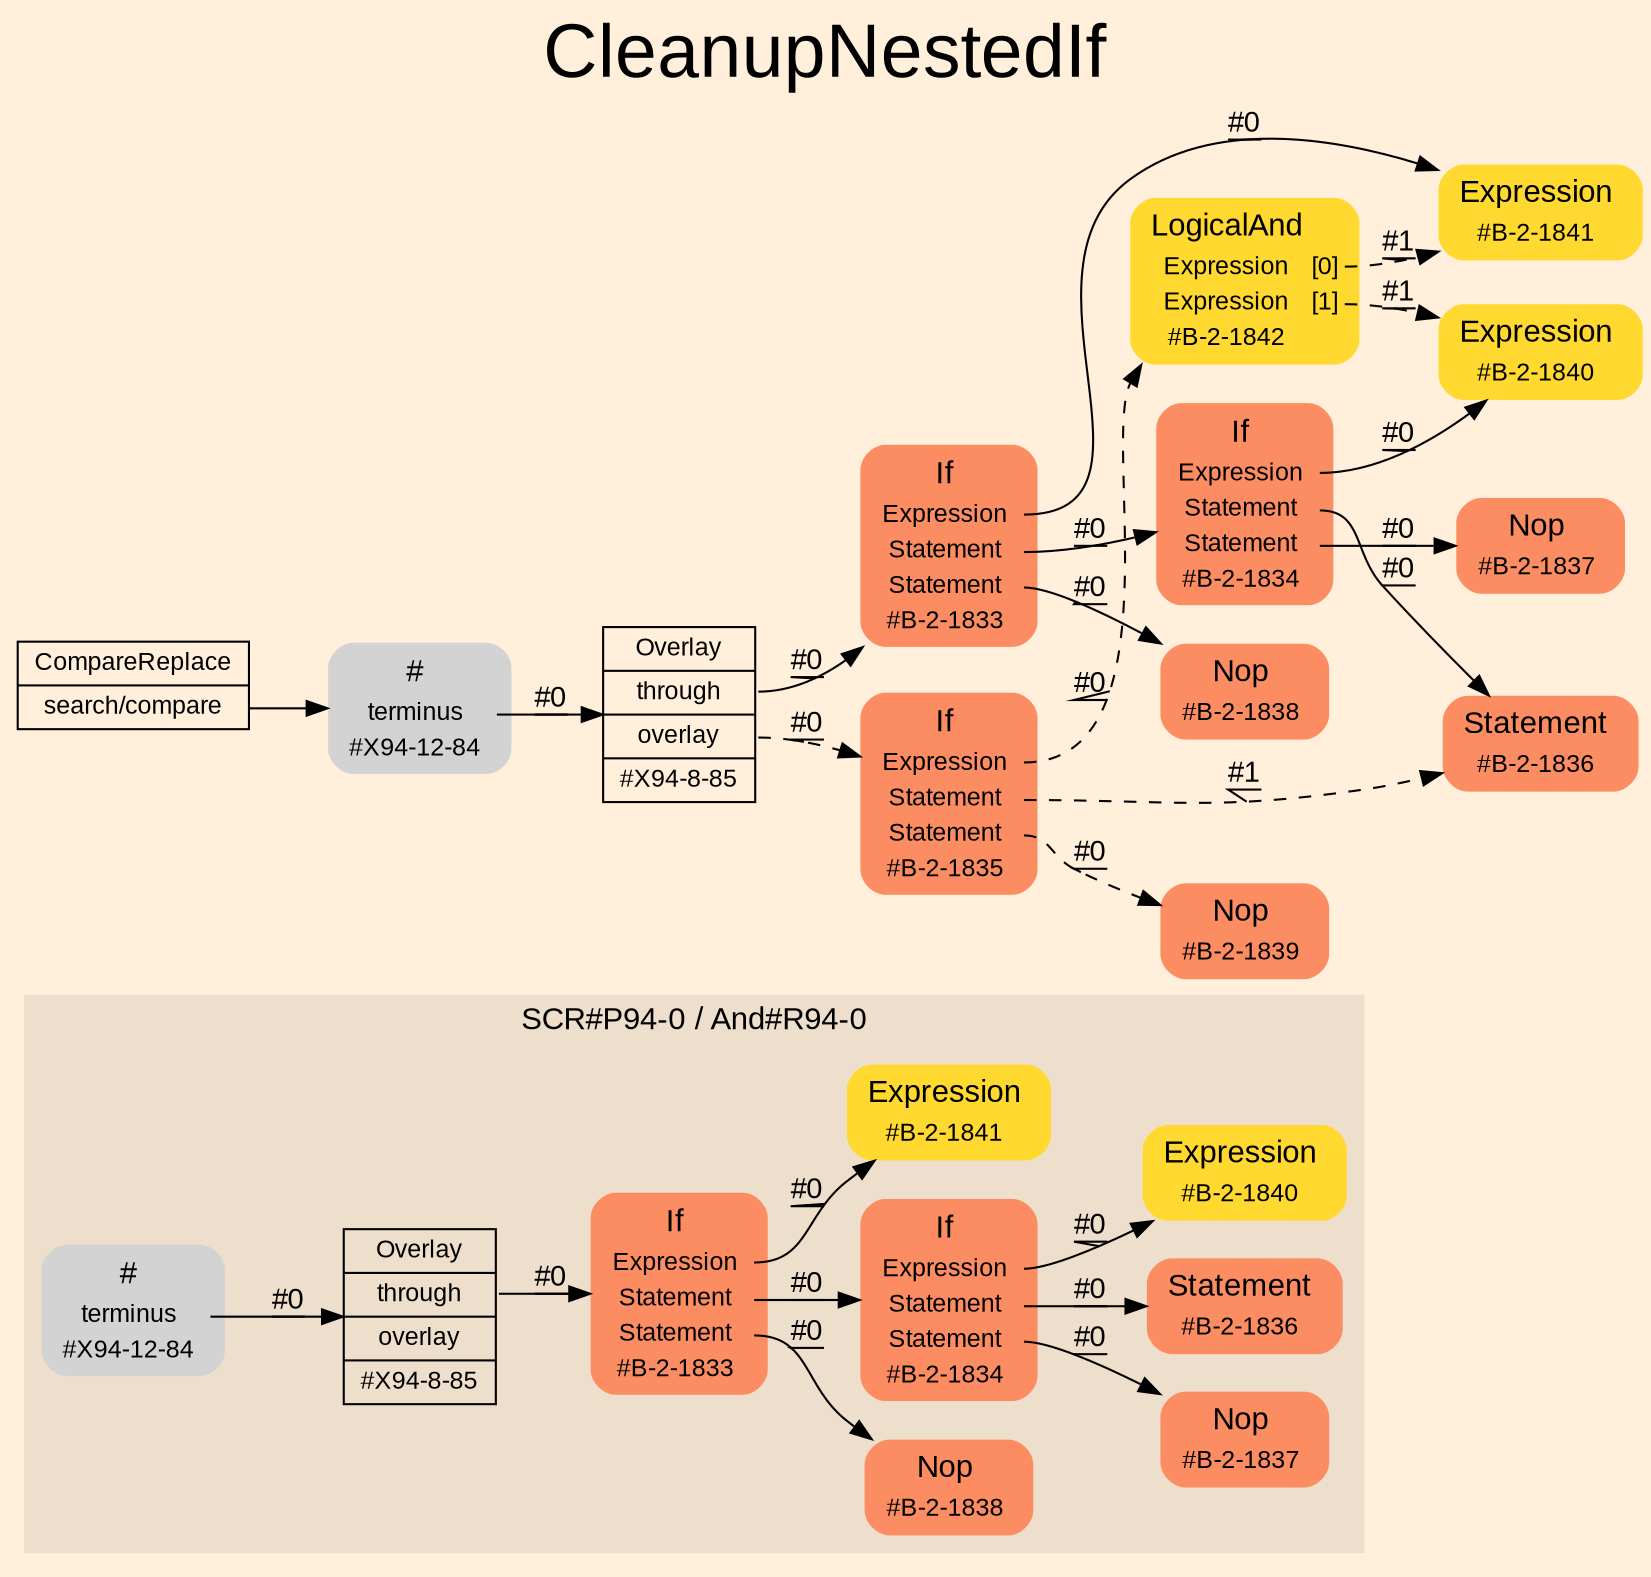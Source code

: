 digraph "CleanupNestedIf" {
label = "CleanupNestedIf"
labelloc = t
fontsize = "36"
graph [
    rankdir = "LR"
    ranksep = 0.3
    bgcolor = antiquewhite1
    color = black
    fontcolor = black
    fontname = "Arial"
];
node [
    fontname = "Arial"
];
edge [
    fontname = "Arial"
];

// -------------------- figure And#R94-0 --------------------
// -------- region And#R94-0 ----------
subgraph "clusterAnd#R94-0" {
    label = "SCR#P94-0 / And#R94-0"
    style = "filled"
    color = antiquewhite2
    fontsize = "15"
    "And#R94-0/#B-2-1836" [
        // -------- block And#R94-0/#B-2-1836 ----------
        shape = "plaintext"
        fillcolor = "/set28/2"
        label = <<TABLE BORDER="0" CELLBORDER="0" CELLSPACING="0">
         <TR><TD><FONT POINT-SIZE="15.0">Statement</FONT></TD><TD></TD></TR>
         <TR><TD>#B-2-1836</TD><TD PORT="port0"></TD></TR>
        </TABLE>>
        style = "rounded,filled"
        fontsize = "12"
    ];
    
    "And#R94-0/#B-2-1840" [
        // -------- block And#R94-0/#B-2-1840 ----------
        shape = "plaintext"
        fillcolor = "/set28/6"
        label = <<TABLE BORDER="0" CELLBORDER="0" CELLSPACING="0">
         <TR><TD><FONT POINT-SIZE="15.0">Expression</FONT></TD><TD></TD></TR>
         <TR><TD>#B-2-1840</TD><TD PORT="port0"></TD></TR>
        </TABLE>>
        style = "rounded,filled"
        fontsize = "12"
    ];
    
    "And#R94-0/#B-2-1838" [
        // -------- block And#R94-0/#B-2-1838 ----------
        shape = "plaintext"
        fillcolor = "/set28/2"
        label = <<TABLE BORDER="0" CELLBORDER="0" CELLSPACING="0">
         <TR><TD><FONT POINT-SIZE="15.0">Nop</FONT></TD><TD></TD></TR>
         <TR><TD>#B-2-1838</TD><TD PORT="port0"></TD></TR>
        </TABLE>>
        style = "rounded,filled"
        fontsize = "12"
    ];
    
    "And#R94-0/#X94-8-85" [
        // -------- block And#R94-0/#X94-8-85 ----------
        shape = "record"
        fillcolor = antiquewhite2
        label = "<fixed> Overlay | <port0> through | <port1> overlay | <port2> #X94-8-85"
        style = "filled"
        fontsize = "12"
        color = black
        fontcolor = black
    ];
    
    "And#R94-0/#B-2-1833" [
        // -------- block And#R94-0/#B-2-1833 ----------
        shape = "plaintext"
        fillcolor = "/set28/2"
        label = <<TABLE BORDER="0" CELLBORDER="0" CELLSPACING="0">
         <TR><TD><FONT POINT-SIZE="15.0">If</FONT></TD><TD></TD></TR>
         <TR><TD>Expression</TD><TD PORT="port0"></TD></TR>
         <TR><TD>Statement</TD><TD PORT="port1"></TD></TR>
         <TR><TD>Statement</TD><TD PORT="port2"></TD></TR>
         <TR><TD>#B-2-1833</TD><TD PORT="port3"></TD></TR>
        </TABLE>>
        style = "rounded,filled"
        fontsize = "12"
    ];
    
    "And#R94-0/#B-2-1834" [
        // -------- block And#R94-0/#B-2-1834 ----------
        shape = "plaintext"
        fillcolor = "/set28/2"
        label = <<TABLE BORDER="0" CELLBORDER="0" CELLSPACING="0">
         <TR><TD><FONT POINT-SIZE="15.0">If</FONT></TD><TD></TD></TR>
         <TR><TD>Expression</TD><TD PORT="port0"></TD></TR>
         <TR><TD>Statement</TD><TD PORT="port1"></TD></TR>
         <TR><TD>Statement</TD><TD PORT="port2"></TD></TR>
         <TR><TD>#B-2-1834</TD><TD PORT="port3"></TD></TR>
        </TABLE>>
        style = "rounded,filled"
        fontsize = "12"
    ];
    
    "And#R94-0/#X94-12-84" [
        // -------- block And#R94-0/#X94-12-84 ----------
        shape = "plaintext"
        label = <<TABLE BORDER="0" CELLBORDER="0" CELLSPACING="0">
         <TR><TD><FONT POINT-SIZE="15.0">#</FONT></TD><TD></TD></TR>
         <TR><TD>terminus</TD><TD PORT="port0"></TD></TR>
         <TR><TD>#X94-12-84</TD><TD PORT="port1"></TD></TR>
        </TABLE>>
        style = "rounded,filled"
        fontsize = "12"
    ];
    
    "And#R94-0/#B-2-1841" [
        // -------- block And#R94-0/#B-2-1841 ----------
        shape = "plaintext"
        fillcolor = "/set28/6"
        label = <<TABLE BORDER="0" CELLBORDER="0" CELLSPACING="0">
         <TR><TD><FONT POINT-SIZE="15.0">Expression</FONT></TD><TD></TD></TR>
         <TR><TD>#B-2-1841</TD><TD PORT="port0"></TD></TR>
        </TABLE>>
        style = "rounded,filled"
        fontsize = "12"
    ];
    
    "And#R94-0/#B-2-1837" [
        // -------- block And#R94-0/#B-2-1837 ----------
        shape = "plaintext"
        fillcolor = "/set28/2"
        label = <<TABLE BORDER="0" CELLBORDER="0" CELLSPACING="0">
         <TR><TD><FONT POINT-SIZE="15.0">Nop</FONT></TD><TD></TD></TR>
         <TR><TD>#B-2-1837</TD><TD PORT="port0"></TD></TR>
        </TABLE>>
        style = "rounded,filled"
        fontsize = "12"
    ];
    
}

"And#R94-0/#X94-8-85":port0 -> "And#R94-0/#B-2-1833" [
    label = "#0"
    decorate = true
    color = black
    fontcolor = black
];

"And#R94-0/#B-2-1833":port0 -> "And#R94-0/#B-2-1841" [
    label = "#0"
    decorate = true
    color = black
    fontcolor = black
];

"And#R94-0/#B-2-1833":port1 -> "And#R94-0/#B-2-1834" [
    label = "#0"
    decorate = true
    color = black
    fontcolor = black
];

"And#R94-0/#B-2-1833":port2 -> "And#R94-0/#B-2-1838" [
    label = "#0"
    decorate = true
    color = black
    fontcolor = black
];

"And#R94-0/#B-2-1834":port0 -> "And#R94-0/#B-2-1840" [
    label = "#0"
    decorate = true
    color = black
    fontcolor = black
];

"And#R94-0/#B-2-1834":port1 -> "And#R94-0/#B-2-1836" [
    label = "#0"
    decorate = true
    color = black
    fontcolor = black
];

"And#R94-0/#B-2-1834":port2 -> "And#R94-0/#B-2-1837" [
    label = "#0"
    decorate = true
    color = black
    fontcolor = black
];

"And#R94-0/#X94-12-84":port0 -> "And#R94-0/#X94-8-85" [
    label = "#0"
    decorate = true
    color = black
    fontcolor = black
];


// -------------------- transformation figure --------------------
"CR#X94-10-94" [
    // -------- block CR#X94-10-94 ----------
    shape = "record"
    fillcolor = antiquewhite1
    label = "<fixed> CompareReplace | <port0> search/compare"
    style = "filled"
    fontsize = "12"
    color = black
    fontcolor = black
];

"#X94-12-84" [
    // -------- block #X94-12-84 ----------
    shape = "plaintext"
    label = <<TABLE BORDER="0" CELLBORDER="0" CELLSPACING="0">
     <TR><TD><FONT POINT-SIZE="15.0">#</FONT></TD><TD></TD></TR>
     <TR><TD>terminus</TD><TD PORT="port0"></TD></TR>
     <TR><TD>#X94-12-84</TD><TD PORT="port1"></TD></TR>
    </TABLE>>
    style = "rounded,filled"
    fontsize = "12"
];

"#X94-8-85" [
    // -------- block #X94-8-85 ----------
    shape = "record"
    fillcolor = antiquewhite1
    label = "<fixed> Overlay | <port0> through | <port1> overlay | <port2> #X94-8-85"
    style = "filled"
    fontsize = "12"
    color = black
    fontcolor = black
];

"#B-2-1833" [
    // -------- block #B-2-1833 ----------
    shape = "plaintext"
    fillcolor = "/set28/2"
    label = <<TABLE BORDER="0" CELLBORDER="0" CELLSPACING="0">
     <TR><TD><FONT POINT-SIZE="15.0">If</FONT></TD><TD></TD></TR>
     <TR><TD>Expression</TD><TD PORT="port0"></TD></TR>
     <TR><TD>Statement</TD><TD PORT="port1"></TD></TR>
     <TR><TD>Statement</TD><TD PORT="port2"></TD></TR>
     <TR><TD>#B-2-1833</TD><TD PORT="port3"></TD></TR>
    </TABLE>>
    style = "rounded,filled"
    fontsize = "12"
];

"#B-2-1841" [
    // -------- block #B-2-1841 ----------
    shape = "plaintext"
    fillcolor = "/set28/6"
    label = <<TABLE BORDER="0" CELLBORDER="0" CELLSPACING="0">
     <TR><TD><FONT POINT-SIZE="15.0">Expression</FONT></TD><TD></TD></TR>
     <TR><TD>#B-2-1841</TD><TD PORT="port0"></TD></TR>
    </TABLE>>
    style = "rounded,filled"
    fontsize = "12"
];

"#B-2-1834" [
    // -------- block #B-2-1834 ----------
    shape = "plaintext"
    fillcolor = "/set28/2"
    label = <<TABLE BORDER="0" CELLBORDER="0" CELLSPACING="0">
     <TR><TD><FONT POINT-SIZE="15.0">If</FONT></TD><TD></TD></TR>
     <TR><TD>Expression</TD><TD PORT="port0"></TD></TR>
     <TR><TD>Statement</TD><TD PORT="port1"></TD></TR>
     <TR><TD>Statement</TD><TD PORT="port2"></TD></TR>
     <TR><TD>#B-2-1834</TD><TD PORT="port3"></TD></TR>
    </TABLE>>
    style = "rounded,filled"
    fontsize = "12"
];

"#B-2-1840" [
    // -------- block #B-2-1840 ----------
    shape = "plaintext"
    fillcolor = "/set28/6"
    label = <<TABLE BORDER="0" CELLBORDER="0" CELLSPACING="0">
     <TR><TD><FONT POINT-SIZE="15.0">Expression</FONT></TD><TD></TD></TR>
     <TR><TD>#B-2-1840</TD><TD PORT="port0"></TD></TR>
    </TABLE>>
    style = "rounded,filled"
    fontsize = "12"
];

"#B-2-1836" [
    // -------- block #B-2-1836 ----------
    shape = "plaintext"
    fillcolor = "/set28/2"
    label = <<TABLE BORDER="0" CELLBORDER="0" CELLSPACING="0">
     <TR><TD><FONT POINT-SIZE="15.0">Statement</FONT></TD><TD></TD></TR>
     <TR><TD>#B-2-1836</TD><TD PORT="port0"></TD></TR>
    </TABLE>>
    style = "rounded,filled"
    fontsize = "12"
];

"#B-2-1837" [
    // -------- block #B-2-1837 ----------
    shape = "plaintext"
    fillcolor = "/set28/2"
    label = <<TABLE BORDER="0" CELLBORDER="0" CELLSPACING="0">
     <TR><TD><FONT POINT-SIZE="15.0">Nop</FONT></TD><TD></TD></TR>
     <TR><TD>#B-2-1837</TD><TD PORT="port0"></TD></TR>
    </TABLE>>
    style = "rounded,filled"
    fontsize = "12"
];

"#B-2-1838" [
    // -------- block #B-2-1838 ----------
    shape = "plaintext"
    fillcolor = "/set28/2"
    label = <<TABLE BORDER="0" CELLBORDER="0" CELLSPACING="0">
     <TR><TD><FONT POINT-SIZE="15.0">Nop</FONT></TD><TD></TD></TR>
     <TR><TD>#B-2-1838</TD><TD PORT="port0"></TD></TR>
    </TABLE>>
    style = "rounded,filled"
    fontsize = "12"
];

"#B-2-1835" [
    // -------- block #B-2-1835 ----------
    shape = "plaintext"
    fillcolor = "/set28/2"
    label = <<TABLE BORDER="0" CELLBORDER="0" CELLSPACING="0">
     <TR><TD><FONT POINT-SIZE="15.0">If</FONT></TD><TD></TD></TR>
     <TR><TD>Expression</TD><TD PORT="port0"></TD></TR>
     <TR><TD>Statement</TD><TD PORT="port1"></TD></TR>
     <TR><TD>Statement</TD><TD PORT="port2"></TD></TR>
     <TR><TD>#B-2-1835</TD><TD PORT="port3"></TD></TR>
    </TABLE>>
    style = "rounded,filled"
    fontsize = "12"
];

"#B-2-1842" [
    // -------- block #B-2-1842 ----------
    shape = "plaintext"
    fillcolor = "/set28/6"
    label = <<TABLE BORDER="0" CELLBORDER="0" CELLSPACING="0">
     <TR><TD><FONT POINT-SIZE="15.0">LogicalAnd</FONT></TD><TD></TD></TR>
     <TR><TD>Expression</TD><TD PORT="port0">[0]</TD></TR>
     <TR><TD>Expression</TD><TD PORT="port1">[1]</TD></TR>
     <TR><TD>#B-2-1842</TD><TD PORT="port2"></TD></TR>
    </TABLE>>
    style = "rounded,filled"
    fontsize = "12"
];

"#B-2-1839" [
    // -------- block #B-2-1839 ----------
    shape = "plaintext"
    fillcolor = "/set28/2"
    label = <<TABLE BORDER="0" CELLBORDER="0" CELLSPACING="0">
     <TR><TD><FONT POINT-SIZE="15.0">Nop</FONT></TD><TD></TD></TR>
     <TR><TD>#B-2-1839</TD><TD PORT="port0"></TD></TR>
    </TABLE>>
    style = "rounded,filled"
    fontsize = "12"
];

"CR#X94-10-94":port0 -> "#X94-12-84" [
    label = ""
    decorate = true
    color = black
    fontcolor = black
];

"#X94-12-84":port0 -> "#X94-8-85" [
    label = "#0"
    decorate = true
    color = black
    fontcolor = black
];

"#X94-8-85":port0 -> "#B-2-1833" [
    label = "#0"
    decorate = true
    color = black
    fontcolor = black
];

"#X94-8-85":port1 -> "#B-2-1835" [
    style="dashed"
    label = "#0"
    decorate = true
    color = black
    fontcolor = black
];

"#B-2-1833":port0 -> "#B-2-1841" [
    label = "#0"
    decorate = true
    color = black
    fontcolor = black
];

"#B-2-1833":port1 -> "#B-2-1834" [
    label = "#0"
    decorate = true
    color = black
    fontcolor = black
];

"#B-2-1833":port2 -> "#B-2-1838" [
    label = "#0"
    decorate = true
    color = black
    fontcolor = black
];

"#B-2-1834":port0 -> "#B-2-1840" [
    label = "#0"
    decorate = true
    color = black
    fontcolor = black
];

"#B-2-1834":port1 -> "#B-2-1836" [
    label = "#0"
    decorate = true
    color = black
    fontcolor = black
];

"#B-2-1834":port2 -> "#B-2-1837" [
    label = "#0"
    decorate = true
    color = black
    fontcolor = black
];

"#B-2-1835":port0 -> "#B-2-1842" [
    style="dashed"
    label = "#0"
    decorate = true
    color = black
    fontcolor = black
];

"#B-2-1835":port1 -> "#B-2-1836" [
    style="dashed"
    label = "#1"
    decorate = true
    color = black
    fontcolor = black
];

"#B-2-1835":port2 -> "#B-2-1839" [
    style="dashed"
    label = "#0"
    decorate = true
    color = black
    fontcolor = black
];

"#B-2-1842":port0 -> "#B-2-1841" [
    style="dashed"
    label = "#1"
    decorate = true
    color = black
    fontcolor = black
];

"#B-2-1842":port1 -> "#B-2-1840" [
    style="dashed"
    label = "#1"
    decorate = true
    color = black
    fontcolor = black
];


}
